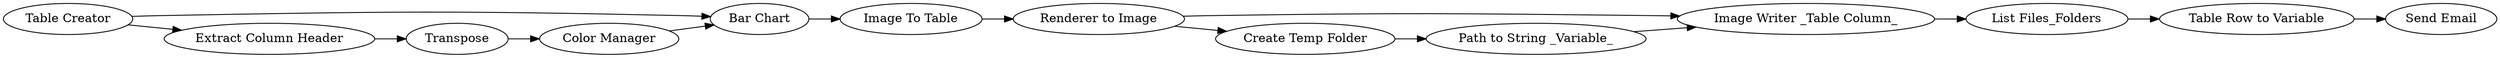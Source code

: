 digraph {
	"8408189280463066367_1308" [label="Bar Chart"]
	"8408189280463066367_19" [label=Transpose]
	"8408189280463066367_1423" [label="Send Email"]
	"8408189280463066367_1" [label="Table Creator"]
	"8408189280463066367_1431" [label="Renderer to Image"]
	"8408189280463066367_1307" [label="Color Manager"]
	"8408189280463066367_1438" [label="Path to String _Variable_"]
	"8408189280463066367_1432" [label="Image Writer _Table Column_"]
	"8408189280463066367_18" [label="Extract Column Header"]
	"8408189280463066367_1439" [label="List Files_Folders"]
	"8408189280463066367_1427" [label="Image To Table"]
	"8408189280463066367_1440" [label="Table Row to Variable"]
	"8408189280463066367_1437" [label="Create Temp Folder"]
	"8408189280463066367_1" -> "8408189280463066367_1308"
	"8408189280463066367_1432" -> "8408189280463066367_1439"
	"8408189280463066367_1427" -> "8408189280463066367_1431"
	"8408189280463066367_1439" -> "8408189280463066367_1440"
	"8408189280463066367_18" -> "8408189280463066367_19"
	"8408189280463066367_1438" -> "8408189280463066367_1432"
	"8408189280463066367_1437" -> "8408189280463066367_1438"
	"8408189280463066367_19" -> "8408189280463066367_1307"
	"8408189280463066367_1307" -> "8408189280463066367_1308"
	"8408189280463066367_1431" -> "8408189280463066367_1437"
	"8408189280463066367_1" -> "8408189280463066367_18"
	"8408189280463066367_1440" -> "8408189280463066367_1423"
	"8408189280463066367_1431" -> "8408189280463066367_1432"
	"8408189280463066367_1308" -> "8408189280463066367_1427"
	rankdir=LR
}
